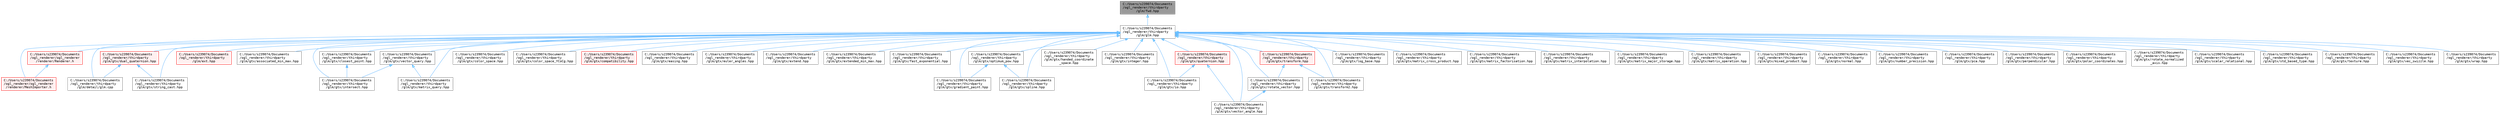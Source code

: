 digraph "C:/Users/s239074/Documents/ogl_renderer/thirdparty/glm/fwd.hpp"
{
 // LATEX_PDF_SIZE
  bgcolor="transparent";
  edge [fontname=Terminal,fontsize=10,labelfontname=Helvetica,labelfontsize=10];
  node [fontname=Terminal,fontsize=10,shape=box,height=0.2,width=0.4];
  Node1 [label="C:/Users/s239074/Documents\l/ogl_renderer/thirdparty\l/glm/fwd.hpp",height=0.2,width=0.4,color="gray40", fillcolor="grey60", style="filled", fontcolor="black",tooltip=" "];
  Node1 -> Node2 [dir="back",color="steelblue1",style="solid"];
  Node2 [label="C:/Users/s239074/Documents\l/ogl_renderer/thirdparty\l/glm/glm.hpp",height=0.2,width=0.4,color="grey40", fillcolor="white", style="filled",URL="$glm_8hpp.html",tooltip=" "];
  Node2 -> Node3 [dir="back",color="steelblue1",style="solid"];
  Node3 [label="C:/Users/s239074/Documents\l/ogl_renderer/ogl_renderer\l/renderer/MeshImporter.h",height=0.2,width=0.4,color="red", fillcolor="#FFF0F0", style="filled",URL="$_mesh_importer_8h.html",tooltip=" "];
  Node2 -> Node10 [dir="back",color="steelblue1",style="solid"];
  Node10 [label="C:/Users/s239074/Documents\l/ogl_renderer/ogl_renderer\l/renderer/Renderer.h",height=0.2,width=0.4,color="red", fillcolor="#FFF0F0", style="filled",URL="$_renderer_8h.html",tooltip=" "];
  Node10 -> Node3 [dir="back",color="steelblue1",style="solid"];
  Node2 -> Node16 [dir="back",color="steelblue1",style="solid"];
  Node16 [label="C:/Users/s239074/Documents\l/ogl_renderer/thirdparty\l/glm/detail/glm.cpp",height=0.2,width=0.4,color="grey40", fillcolor="white", style="filled",URL="$glm_8cpp.html",tooltip=" "];
  Node2 -> Node17 [dir="back",color="steelblue1",style="solid"];
  Node17 [label="C:/Users/s239074/Documents\l/ogl_renderer/thirdparty\l/glm/ext.hpp",height=0.2,width=0.4,color="red", fillcolor="#FFF0F0", style="filled",URL="$ext_8hpp.html",tooltip=" "];
  Node2 -> Node32 [dir="back",color="steelblue1",style="solid"];
  Node32 [label="C:/Users/s239074/Documents\l/ogl_renderer/thirdparty\l/glm/gtx/associated_min_max.hpp",height=0.2,width=0.4,color="grey40", fillcolor="white", style="filled",URL="$associated__min__max_8hpp.html",tooltip=" "];
  Node2 -> Node33 [dir="back",color="steelblue1",style="solid"];
  Node33 [label="C:/Users/s239074/Documents\l/ogl_renderer/thirdparty\l/glm/gtx/closest_point.hpp",height=0.2,width=0.4,color="grey40", fillcolor="white", style="filled",URL="$closest__point_8hpp.html",tooltip=" "];
  Node33 -> Node34 [dir="back",color="steelblue1",style="solid"];
  Node34 [label="C:/Users/s239074/Documents\l/ogl_renderer/thirdparty\l/glm/gtx/intersect.hpp",height=0.2,width=0.4,color="grey40", fillcolor="white", style="filled",URL="$intersect_8hpp.html",tooltip=" "];
  Node2 -> Node35 [dir="back",color="steelblue1",style="solid"];
  Node35 [label="C:/Users/s239074/Documents\l/ogl_renderer/thirdparty\l/glm/gtx/color_space.hpp",height=0.2,width=0.4,color="grey40", fillcolor="white", style="filled",URL="$gtx_2color__space_8hpp.html",tooltip=" "];
  Node2 -> Node36 [dir="back",color="steelblue1",style="solid"];
  Node36 [label="C:/Users/s239074/Documents\l/ogl_renderer/thirdparty\l/glm/gtx/color_space_YCoCg.hpp",height=0.2,width=0.4,color="grey40", fillcolor="white", style="filled",URL="$color__space___y_co_cg_8hpp.html",tooltip=" "];
  Node2 -> Node37 [dir="back",color="steelblue1",style="solid"];
  Node37 [label="C:/Users/s239074/Documents\l/ogl_renderer/thirdparty\l/glm/gtx/compatibility.hpp",height=0.2,width=0.4,color="red", fillcolor="#FFF0F0", style="filled",URL="$compatibility_8hpp.html",tooltip=" "];
  Node2 -> Node40 [dir="back",color="steelblue1",style="solid"];
  Node40 [label="C:/Users/s239074/Documents\l/ogl_renderer/thirdparty\l/glm/gtx/dual_quaternion.hpp",height=0.2,width=0.4,color="red", fillcolor="#FFF0F0", style="filled",URL="$dual__quaternion_8hpp.html",tooltip=" "];
  Node40 -> Node16 [dir="back",color="steelblue1",style="solid"];
  Node40 -> Node42 [dir="back",color="steelblue1",style="solid"];
  Node42 [label="C:/Users/s239074/Documents\l/ogl_renderer/thirdparty\l/glm/gtx/string_cast.hpp",height=0.2,width=0.4,color="grey40", fillcolor="white", style="filled",URL="$string__cast_8hpp.html",tooltip=" "];
  Node2 -> Node46 [dir="back",color="steelblue1",style="solid"];
  Node46 [label="C:/Users/s239074/Documents\l/ogl_renderer/thirdparty\l/glm/gtx/easing.hpp",height=0.2,width=0.4,color="grey40", fillcolor="white", style="filled",URL="$easing_8hpp.html",tooltip=" "];
  Node2 -> Node39 [dir="back",color="steelblue1",style="solid"];
  Node39 [label="C:/Users/s239074/Documents\l/ogl_renderer/thirdparty\l/glm/gtx/euler_angles.hpp",height=0.2,width=0.4,color="grey40", fillcolor="white", style="filled",URL="$euler__angles_8hpp.html",tooltip=" "];
  Node2 -> Node47 [dir="back",color="steelblue1",style="solid"];
  Node47 [label="C:/Users/s239074/Documents\l/ogl_renderer/thirdparty\l/glm/gtx/extend.hpp",height=0.2,width=0.4,color="grey40", fillcolor="white", style="filled",URL="$extend_8hpp.html",tooltip=" "];
  Node2 -> Node48 [dir="back",color="steelblue1",style="solid"];
  Node48 [label="C:/Users/s239074/Documents\l/ogl_renderer/thirdparty\l/glm/gtx/extended_min_max.hpp",height=0.2,width=0.4,color="grey40", fillcolor="white", style="filled",URL="$extended__min__max_8hpp.html",tooltip=" "];
  Node2 -> Node49 [dir="back",color="steelblue1",style="solid"];
  Node49 [label="C:/Users/s239074/Documents\l/ogl_renderer/thirdparty\l/glm/gtx/fast_exponential.hpp",height=0.2,width=0.4,color="grey40", fillcolor="white", style="filled",URL="$fast__exponential_8hpp.html",tooltip=" "];
  Node2 -> Node50 [dir="back",color="steelblue1",style="solid"];
  Node50 [label="C:/Users/s239074/Documents\l/ogl_renderer/thirdparty\l/glm/gtx/gradient_paint.hpp",height=0.2,width=0.4,color="grey40", fillcolor="white", style="filled",URL="$gradient__paint_8hpp.html",tooltip=" "];
  Node2 -> Node51 [dir="back",color="steelblue1",style="solid"];
  Node51 [label="C:/Users/s239074/Documents\l/ogl_renderer/thirdparty\l/glm/gtx/handed_coordinate\l_space.hpp",height=0.2,width=0.4,color="grey40", fillcolor="white", style="filled",URL="$handed__coordinate__space_8hpp.html",tooltip=" "];
  Node2 -> Node52 [dir="back",color="steelblue1",style="solid"];
  Node52 [label="C:/Users/s239074/Documents\l/ogl_renderer/thirdparty\l/glm/gtx/integer.hpp",height=0.2,width=0.4,color="grey40", fillcolor="white", style="filled",URL="$gtx_2integer_8hpp.html",tooltip=" "];
  Node2 -> Node34 [dir="back",color="steelblue1",style="solid"];
  Node2 -> Node45 [dir="back",color="steelblue1",style="solid"];
  Node45 [label="C:/Users/s239074/Documents\l/ogl_renderer/thirdparty\l/glm/gtx/io.hpp",height=0.2,width=0.4,color="grey40", fillcolor="white", style="filled",URL="$io_8hpp.html",tooltip=" "];
  Node2 -> Node53 [dir="back",color="steelblue1",style="solid"];
  Node53 [label="C:/Users/s239074/Documents\l/ogl_renderer/thirdparty\l/glm/gtx/log_base.hpp",height=0.2,width=0.4,color="grey40", fillcolor="white", style="filled",URL="$log__base_8hpp.html",tooltip=" "];
  Node2 -> Node54 [dir="back",color="steelblue1",style="solid"];
  Node54 [label="C:/Users/s239074/Documents\l/ogl_renderer/thirdparty\l/glm/gtx/matrix_cross_product.hpp",height=0.2,width=0.4,color="grey40", fillcolor="white", style="filled",URL="$matrix__cross__product_8hpp.html",tooltip=" "];
  Node2 -> Node55 [dir="back",color="steelblue1",style="solid"];
  Node55 [label="C:/Users/s239074/Documents\l/ogl_renderer/thirdparty\l/glm/gtx/matrix_factorisation.hpp",height=0.2,width=0.4,color="grey40", fillcolor="white", style="filled",URL="$matrix__factorisation_8hpp.html",tooltip=" "];
  Node2 -> Node56 [dir="back",color="steelblue1",style="solid"];
  Node56 [label="C:/Users/s239074/Documents\l/ogl_renderer/thirdparty\l/glm/gtx/matrix_interpolation.hpp",height=0.2,width=0.4,color="grey40", fillcolor="white", style="filled",URL="$matrix__interpolation_8hpp.html",tooltip=" "];
  Node2 -> Node57 [dir="back",color="steelblue1",style="solid"];
  Node57 [label="C:/Users/s239074/Documents\l/ogl_renderer/thirdparty\l/glm/gtx/matrix_major_storage.hpp",height=0.2,width=0.4,color="grey40", fillcolor="white", style="filled",URL="$matrix__major__storage_8hpp.html",tooltip=" "];
  Node2 -> Node58 [dir="back",color="steelblue1",style="solid"];
  Node58 [label="C:/Users/s239074/Documents\l/ogl_renderer/thirdparty\l/glm/gtx/matrix_operation.hpp",height=0.2,width=0.4,color="grey40", fillcolor="white", style="filled",URL="$matrix__operation_8hpp.html",tooltip=" "];
  Node2 -> Node59 [dir="back",color="steelblue1",style="solid"];
  Node59 [label="C:/Users/s239074/Documents\l/ogl_renderer/thirdparty\l/glm/gtx/matrix_query.hpp",height=0.2,width=0.4,color="grey40", fillcolor="white", style="filled",URL="$matrix__query_8hpp.html",tooltip=" "];
  Node2 -> Node60 [dir="back",color="steelblue1",style="solid"];
  Node60 [label="C:/Users/s239074/Documents\l/ogl_renderer/thirdparty\l/glm/gtx/mixed_product.hpp",height=0.2,width=0.4,color="grey40", fillcolor="white", style="filled",URL="$mixed__product_8hpp.html",tooltip=" "];
  Node2 -> Node61 [dir="back",color="steelblue1",style="solid"];
  Node61 [label="C:/Users/s239074/Documents\l/ogl_renderer/thirdparty\l/glm/gtx/normal.hpp",height=0.2,width=0.4,color="grey40", fillcolor="white", style="filled",URL="$normal_8hpp.html",tooltip=" "];
  Node2 -> Node62 [dir="back",color="steelblue1",style="solid"];
  Node62 [label="C:/Users/s239074/Documents\l/ogl_renderer/thirdparty\l/glm/gtx/number_precision.hpp",height=0.2,width=0.4,color="grey40", fillcolor="white", style="filled",URL="$number__precision_8hpp.html",tooltip=" "];
  Node2 -> Node63 [dir="back",color="steelblue1",style="solid"];
  Node63 [label="C:/Users/s239074/Documents\l/ogl_renderer/thirdparty\l/glm/gtx/optimum_pow.hpp",height=0.2,width=0.4,color="grey40", fillcolor="white", style="filled",URL="$optimum__pow_8hpp.html",tooltip=" "];
  Node63 -> Node50 [dir="back",color="steelblue1",style="solid"];
  Node63 -> Node64 [dir="back",color="steelblue1",style="solid"];
  Node64 [label="C:/Users/s239074/Documents\l/ogl_renderer/thirdparty\l/glm/gtx/spline.hpp",height=0.2,width=0.4,color="grey40", fillcolor="white", style="filled",URL="$spline_8hpp.html",tooltip=" "];
  Node2 -> Node65 [dir="back",color="steelblue1",style="solid"];
  Node65 [label="C:/Users/s239074/Documents\l/ogl_renderer/thirdparty\l/glm/gtx/pca.hpp",height=0.2,width=0.4,color="grey40", fillcolor="white", style="filled",URL="$pca_8hpp.html",tooltip=" "];
  Node2 -> Node66 [dir="back",color="steelblue1",style="solid"];
  Node66 [label="C:/Users/s239074/Documents\l/ogl_renderer/thirdparty\l/glm/gtx/perpendicular.hpp",height=0.2,width=0.4,color="grey40", fillcolor="white", style="filled",URL="$perpendicular_8hpp.html",tooltip=" "];
  Node2 -> Node67 [dir="back",color="steelblue1",style="solid"];
  Node67 [label="C:/Users/s239074/Documents\l/ogl_renderer/thirdparty\l/glm/gtx/polar_coordinates.hpp",height=0.2,width=0.4,color="grey40", fillcolor="white", style="filled",URL="$polar__coordinates_8hpp.html",tooltip=" "];
  Node2 -> Node68 [dir="back",color="steelblue1",style="solid"];
  Node68 [label="C:/Users/s239074/Documents\l/ogl_renderer/thirdparty\l/glm/gtx/quaternion.hpp",height=0.2,width=0.4,color="red", fillcolor="#FFF0F0", style="filled",URL="$gtx_2quaternion_8hpp.html",tooltip=" "];
  Node68 -> Node45 [dir="back",color="steelblue1",style="solid"];
  Node68 -> Node70 [dir="back",color="steelblue1",style="solid"];
  Node70 [label="C:/Users/s239074/Documents\l/ogl_renderer/thirdparty\l/glm/gtx/vector_angle.hpp",height=0.2,width=0.4,color="grey40", fillcolor="white", style="filled",URL="$vector__angle_8hpp.html",tooltip=" "];
  Node2 -> Node71 [dir="back",color="steelblue1",style="solid"];
  Node71 [label="C:/Users/s239074/Documents\l/ogl_renderer/thirdparty\l/glm/gtx/rotate_normalized\l_axis.hpp",height=0.2,width=0.4,color="grey40", fillcolor="white", style="filled",URL="$rotate__normalized__axis_8hpp.html",tooltip=" "];
  Node2 -> Node72 [dir="back",color="steelblue1",style="solid"];
  Node72 [label="C:/Users/s239074/Documents\l/ogl_renderer/thirdparty\l/glm/gtx/rotate_vector.hpp",height=0.2,width=0.4,color="grey40", fillcolor="white", style="filled",URL="$rotate__vector_8hpp.html",tooltip=" "];
  Node72 -> Node70 [dir="back",color="steelblue1",style="solid"];
  Node2 -> Node73 [dir="back",color="steelblue1",style="solid"];
  Node73 [label="C:/Users/s239074/Documents\l/ogl_renderer/thirdparty\l/glm/gtx/scalar_relational.hpp",height=0.2,width=0.4,color="grey40", fillcolor="white", style="filled",URL="$gtx_2scalar__relational_8hpp.html",tooltip=" "];
  Node2 -> Node64 [dir="back",color="steelblue1",style="solid"];
  Node2 -> Node74 [dir="back",color="steelblue1",style="solid"];
  Node74 [label="C:/Users/s239074/Documents\l/ogl_renderer/thirdparty\l/glm/gtx/std_based_type.hpp",height=0.2,width=0.4,color="grey40", fillcolor="white", style="filled",URL="$std__based__type_8hpp.html",tooltip=" "];
  Node2 -> Node42 [dir="back",color="steelblue1",style="solid"];
  Node2 -> Node75 [dir="back",color="steelblue1",style="solid"];
  Node75 [label="C:/Users/s239074/Documents\l/ogl_renderer/thirdparty\l/glm/gtx/texture.hpp",height=0.2,width=0.4,color="grey40", fillcolor="white", style="filled",URL="$texture_8hpp.html",tooltip=" "];
  Node2 -> Node76 [dir="back",color="steelblue1",style="solid"];
  Node76 [label="C:/Users/s239074/Documents\l/ogl_renderer/thirdparty\l/glm/gtx/transform.hpp",height=0.2,width=0.4,color="red", fillcolor="#FFF0F0", style="filled",URL="$transform_8hpp.html",tooltip=" "];
  Node76 -> Node72 [dir="back",color="steelblue1",style="solid"];
  Node76 -> Node79 [dir="back",color="steelblue1",style="solid"];
  Node79 [label="C:/Users/s239074/Documents\l/ogl_renderer/thirdparty\l/glm/gtx/transform2.hpp",height=0.2,width=0.4,color="grey40", fillcolor="white", style="filled",URL="$transform2_8hpp.html",tooltip=" "];
  Node2 -> Node79 [dir="back",color="steelblue1",style="solid"];
  Node2 -> Node80 [dir="back",color="steelblue1",style="solid"];
  Node80 [label="C:/Users/s239074/Documents\l/ogl_renderer/thirdparty\l/glm/gtx/vec_swizzle.hpp",height=0.2,width=0.4,color="grey40", fillcolor="white", style="filled",URL="$vec__swizzle_8hpp.html",tooltip=" "];
  Node2 -> Node70 [dir="back",color="steelblue1",style="solid"];
  Node2 -> Node81 [dir="back",color="steelblue1",style="solid"];
  Node81 [label="C:/Users/s239074/Documents\l/ogl_renderer/thirdparty\l/glm/gtx/vector_query.hpp",height=0.2,width=0.4,color="grey40", fillcolor="white", style="filled",URL="$vector__query_8hpp.html",tooltip=" "];
  Node81 -> Node34 [dir="back",color="steelblue1",style="solid"];
  Node81 -> Node59 [dir="back",color="steelblue1",style="solid"];
  Node2 -> Node82 [dir="back",color="steelblue1",style="solid"];
  Node82 [label="C:/Users/s239074/Documents\l/ogl_renderer/thirdparty\l/glm/gtx/wrap.hpp",height=0.2,width=0.4,color="grey40", fillcolor="white", style="filled",URL="$wrap_8hpp.html",tooltip=" "];
}
